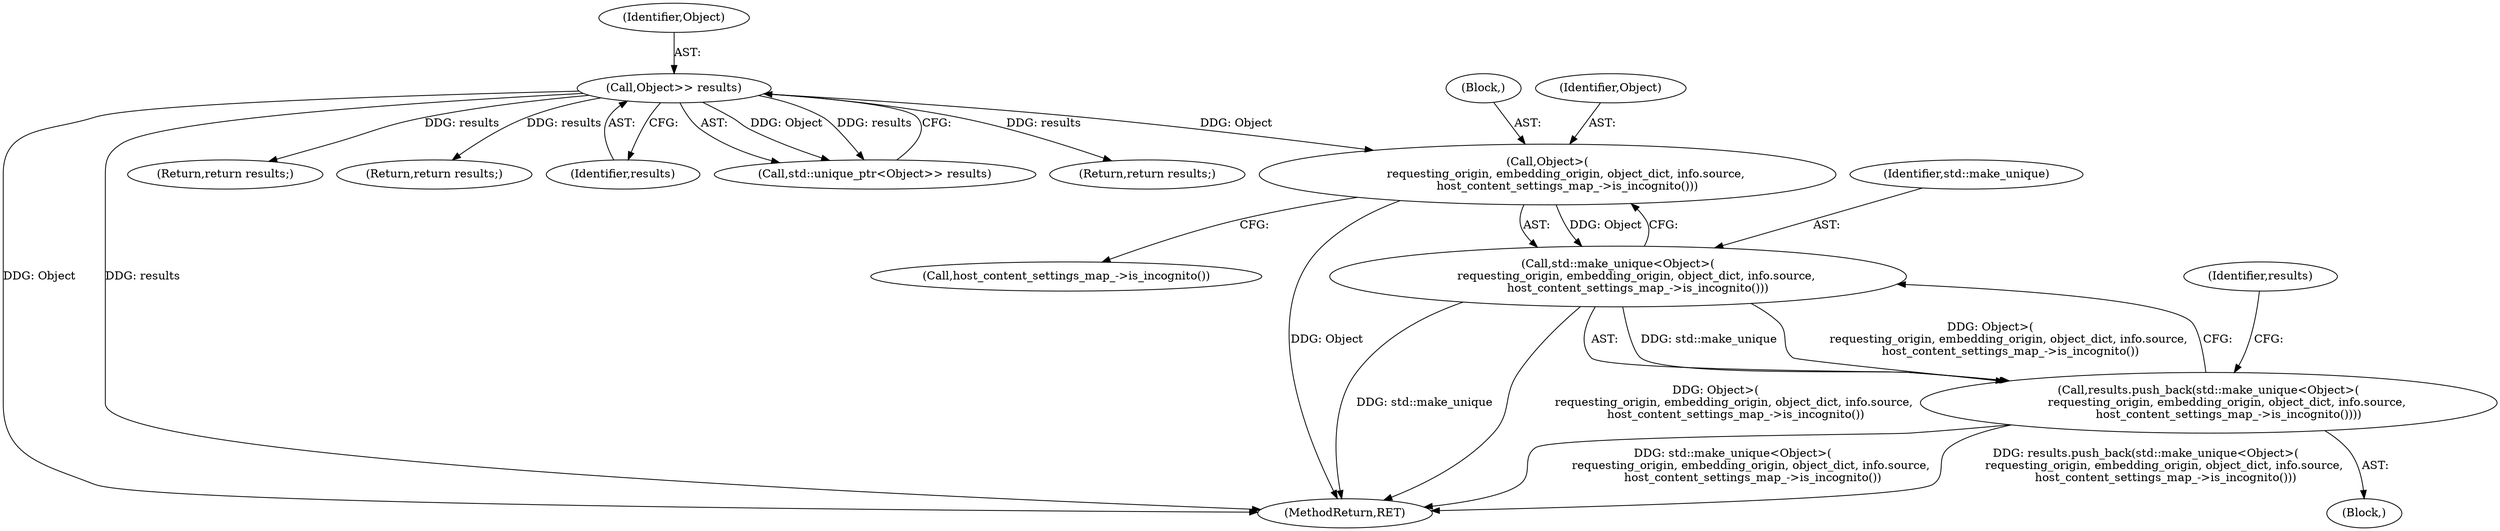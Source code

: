 digraph "0_Chrome_47ae3dfdee9a0796a079cd4eadf2f75b34f257ae@pointer" {
"1000177" [label="(Call,Object>(\n          requesting_origin, embedding_origin, object_dict, info.source,\n           host_content_settings_map_->is_incognito()))"];
"1000120" [label="(Call,Object>> results)"];
"1000175" [label="(Call,std::make_unique<Object>(\n          requesting_origin, embedding_origin, object_dict, info.source,\n           host_content_settings_map_->is_incognito()))"];
"1000174" [label="(Call,results.push_back(std::make_unique<Object>(\n          requesting_origin, embedding_origin, object_dict, info.source,\n           host_content_settings_map_->is_incognito())))"];
"1000173" [label="(Block,)"];
"1000190" [label="(Return,return results;)"];
"1000177" [label="(Call,Object>(\n          requesting_origin, embedding_origin, object_dict, info.source,\n           host_content_settings_map_->is_incognito()))"];
"1000189" [label="(Call,host_content_settings_map_->is_incognito())"];
"1000122" [label="(Identifier,results)"];
"1000192" [label="(MethodReturn,RET)"];
"1000176" [label="(Identifier,std::make_unique)"];
"1000174" [label="(Call,results.push_back(std::make_unique<Object>(\n          requesting_origin, embedding_origin, object_dict, info.source,\n           host_content_settings_map_->is_incognito())))"];
"1000146" [label="(Return,return results;)"];
"1000121" [label="(Identifier,Object)"];
"1000179" [label="(Block,)"];
"1000120" [label="(Call,Object>> results)"];
"1000160" [label="(Return,return results;)"];
"1000191" [label="(Identifier,results)"];
"1000175" [label="(Call,std::make_unique<Object>(\n          requesting_origin, embedding_origin, object_dict, info.source,\n           host_content_settings_map_->is_incognito()))"];
"1000118" [label="(Call,std::unique_ptr<Object>> results)"];
"1000178" [label="(Identifier,Object)"];
"1000177" -> "1000175"  [label="AST: "];
"1000177" -> "1000189"  [label="CFG: "];
"1000178" -> "1000177"  [label="AST: "];
"1000179" -> "1000177"  [label="AST: "];
"1000175" -> "1000177"  [label="CFG: "];
"1000177" -> "1000192"  [label="DDG: Object"];
"1000177" -> "1000175"  [label="DDG: Object"];
"1000120" -> "1000177"  [label="DDG: Object"];
"1000120" -> "1000118"  [label="AST: "];
"1000120" -> "1000122"  [label="CFG: "];
"1000121" -> "1000120"  [label="AST: "];
"1000122" -> "1000120"  [label="AST: "];
"1000118" -> "1000120"  [label="CFG: "];
"1000120" -> "1000192"  [label="DDG: Object"];
"1000120" -> "1000192"  [label="DDG: results"];
"1000120" -> "1000118"  [label="DDG: Object"];
"1000120" -> "1000118"  [label="DDG: results"];
"1000120" -> "1000146"  [label="DDG: results"];
"1000120" -> "1000160"  [label="DDG: results"];
"1000120" -> "1000190"  [label="DDG: results"];
"1000175" -> "1000174"  [label="AST: "];
"1000176" -> "1000175"  [label="AST: "];
"1000174" -> "1000175"  [label="CFG: "];
"1000175" -> "1000192"  [label="DDG: std::make_unique"];
"1000175" -> "1000192"  [label="DDG: Object>(\n          requesting_origin, embedding_origin, object_dict, info.source,\n           host_content_settings_map_->is_incognito())"];
"1000175" -> "1000174"  [label="DDG: std::make_unique"];
"1000175" -> "1000174"  [label="DDG: Object>(\n          requesting_origin, embedding_origin, object_dict, info.source,\n           host_content_settings_map_->is_incognito())"];
"1000174" -> "1000173"  [label="AST: "];
"1000191" -> "1000174"  [label="CFG: "];
"1000174" -> "1000192"  [label="DDG: results.push_back(std::make_unique<Object>(\n          requesting_origin, embedding_origin, object_dict, info.source,\n           host_content_settings_map_->is_incognito()))"];
"1000174" -> "1000192"  [label="DDG: std::make_unique<Object>(\n          requesting_origin, embedding_origin, object_dict, info.source,\n           host_content_settings_map_->is_incognito())"];
}
